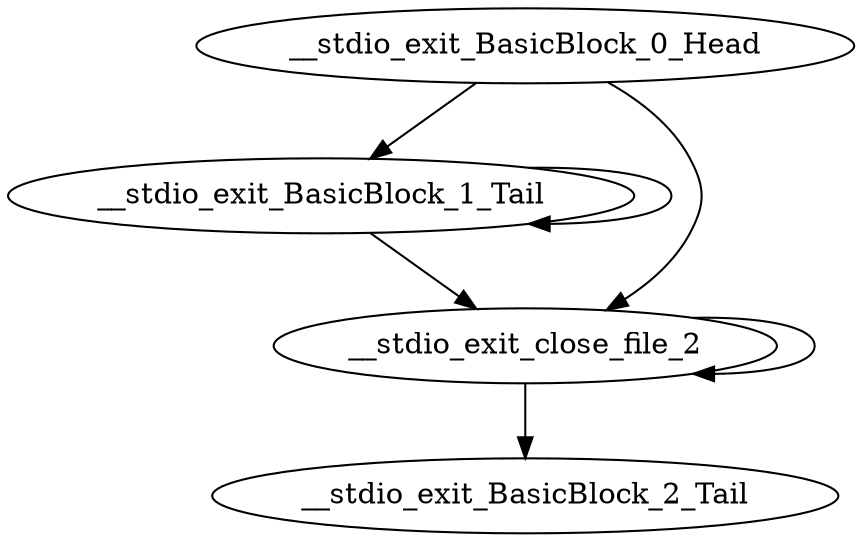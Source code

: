 digraph G {
    "__stdio_exit_BasicBlock_1_Tail" -> "__stdio_exit_BasicBlock_1_Tail"
    "__stdio_exit_BasicBlock_1_Tail" -> "__stdio_exit_close_file_2"
    "__stdio_exit_BasicBlock_0_Head" -> "__stdio_exit_BasicBlock_1_Tail"
    "__stdio_exit_BasicBlock_0_Head" -> "__stdio_exit_close_file_2"
    "__stdio_exit_close_file_2" -> "__stdio_exit_close_file_2"
    "__stdio_exit_close_file_2" -> "__stdio_exit_BasicBlock_2_Tail"
}
